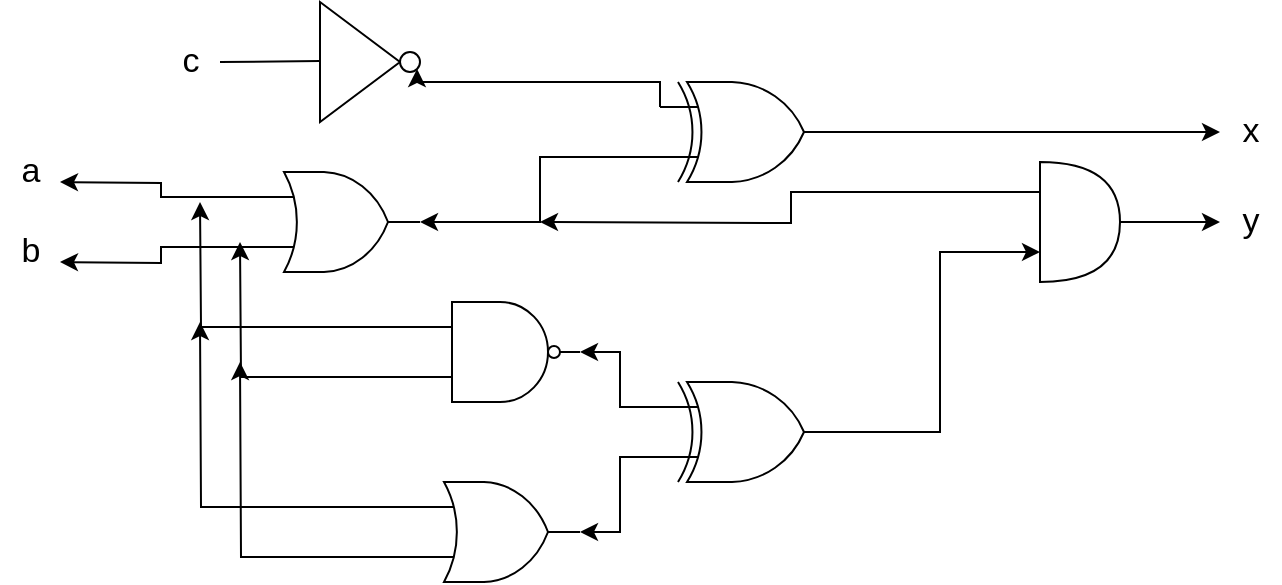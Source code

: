 <mxfile version="26.0.10">
  <diagram name="Page-1" id="-AA3TfnOUxBPUpmHMon4">
    <mxGraphModel dx="794" dy="454" grid="1" gridSize="10" guides="1" tooltips="1" connect="1" arrows="1" fold="1" page="1" pageScale="1" pageWidth="827" pageHeight="1169" math="0" shadow="0">
      <root>
        <mxCell id="0" />
        <mxCell id="1" parent="0" />
        <mxCell id="OhOHDfjduON5sDnENbkQ-1" value="" style="triangle;whiteSpace=wrap;html=1;" parent="1" vertex="1">
          <mxGeometry x="210" y="130" width="40" height="60" as="geometry" />
        </mxCell>
        <mxCell id="OhOHDfjduON5sDnENbkQ-2" value="" style="ellipse;whiteSpace=wrap;html=1;aspect=fixed;" parent="1" vertex="1">
          <mxGeometry x="270" y="155" as="geometry" />
        </mxCell>
        <mxCell id="OhOHDfjduON5sDnENbkQ-3" value="" style="endArrow=none;html=1;rounded=0;" parent="1" edge="1">
          <mxGeometry width="50" height="50" relative="1" as="geometry">
            <mxPoint x="160" y="160" as="sourcePoint" />
            <mxPoint x="210" y="159.5" as="targetPoint" />
          </mxGeometry>
        </mxCell>
        <mxCell id="mAVan46kJtkmJ_JMbjO3-8" style="edgeStyle=orthogonalEdgeStyle;rounded=0;orthogonalLoop=1;jettySize=auto;html=1;exitX=0;exitY=0.25;exitDx=0;exitDy=0;exitPerimeter=0;" edge="1" parent="1" source="OhOHDfjduON5sDnENbkQ-5">
          <mxGeometry relative="1" as="geometry">
            <mxPoint x="80" y="220" as="targetPoint" />
          </mxGeometry>
        </mxCell>
        <mxCell id="mAVan46kJtkmJ_JMbjO3-9" style="edgeStyle=orthogonalEdgeStyle;rounded=0;orthogonalLoop=1;jettySize=auto;html=1;exitX=0;exitY=0.75;exitDx=0;exitDy=0;exitPerimeter=0;" edge="1" parent="1" source="OhOHDfjduON5sDnENbkQ-5">
          <mxGeometry relative="1" as="geometry">
            <mxPoint x="80" y="260" as="targetPoint" />
          </mxGeometry>
        </mxCell>
        <mxCell id="OhOHDfjduON5sDnENbkQ-5" value="" style="verticalLabelPosition=bottom;shadow=0;dashed=0;align=center;html=1;verticalAlign=top;shape=mxgraph.electrical.logic_gates.logic_gate;operation=or;" parent="1" vertex="1">
          <mxGeometry x="180" y="215" width="80" height="50" as="geometry" />
        </mxCell>
        <mxCell id="mAVan46kJtkmJ_JMbjO3-7" style="edgeStyle=orthogonalEdgeStyle;rounded=0;orthogonalLoop=1;jettySize=auto;html=1;exitX=0;exitY=0.25;exitDx=0;exitDy=0;exitPerimeter=0;" edge="1" parent="1" source="OhOHDfjduON5sDnENbkQ-6">
          <mxGeometry relative="1" as="geometry">
            <mxPoint x="150" y="230" as="targetPoint" />
          </mxGeometry>
        </mxCell>
        <mxCell id="mAVan46kJtkmJ_JMbjO3-14" style="edgeStyle=orthogonalEdgeStyle;rounded=0;orthogonalLoop=1;jettySize=auto;html=1;exitX=0;exitY=0.75;exitDx=0;exitDy=0;exitPerimeter=0;" edge="1" parent="1" source="OhOHDfjduON5sDnENbkQ-6">
          <mxGeometry relative="1" as="geometry">
            <mxPoint x="170" y="250" as="targetPoint" />
          </mxGeometry>
        </mxCell>
        <mxCell id="OhOHDfjduON5sDnENbkQ-6" value="" style="verticalLabelPosition=bottom;shadow=0;dashed=0;align=center;html=1;verticalAlign=top;shape=mxgraph.electrical.logic_gates.logic_gate;operation=and;negating=1;negSize=0.15;" parent="1" vertex="1">
          <mxGeometry x="260" y="280" width="80" height="50" as="geometry" />
        </mxCell>
        <mxCell id="mAVan46kJtkmJ_JMbjO3-10" style="edgeStyle=orthogonalEdgeStyle;rounded=0;orthogonalLoop=1;jettySize=auto;html=1;exitX=0;exitY=0.25;exitDx=0;exitDy=0;exitPerimeter=0;" edge="1" parent="1" source="OhOHDfjduON5sDnENbkQ-7">
          <mxGeometry relative="1" as="geometry">
            <mxPoint x="150" y="290" as="targetPoint" />
          </mxGeometry>
        </mxCell>
        <mxCell id="mAVan46kJtkmJ_JMbjO3-15" style="edgeStyle=orthogonalEdgeStyle;rounded=0;orthogonalLoop=1;jettySize=auto;html=1;exitX=0;exitY=0.75;exitDx=0;exitDy=0;exitPerimeter=0;" edge="1" parent="1" source="OhOHDfjduON5sDnENbkQ-7">
          <mxGeometry relative="1" as="geometry">
            <mxPoint x="170" y="310" as="targetPoint" />
          </mxGeometry>
        </mxCell>
        <mxCell id="OhOHDfjduON5sDnENbkQ-7" value="" style="verticalLabelPosition=bottom;shadow=0;dashed=0;align=center;html=1;verticalAlign=top;shape=mxgraph.electrical.logic_gates.logic_gate;operation=or;" parent="1" vertex="1">
          <mxGeometry x="260" y="370" width="80" height="50" as="geometry" />
        </mxCell>
        <mxCell id="mAVan46kJtkmJ_JMbjO3-1" style="edgeStyle=orthogonalEdgeStyle;rounded=0;orthogonalLoop=1;jettySize=auto;html=1;exitX=1;exitY=0.5;exitDx=0;exitDy=0;exitPerimeter=0;entryX=0;entryY=0.75;entryDx=0;entryDy=0;entryPerimeter=0;" edge="1" parent="1" source="OhOHDfjduON5sDnENbkQ-8" target="OhOHDfjduON5sDnENbkQ-12">
          <mxGeometry relative="1" as="geometry">
            <mxPoint x="520" y="250" as="targetPoint" />
          </mxGeometry>
        </mxCell>
        <mxCell id="OhOHDfjduON5sDnENbkQ-8" value="" style="verticalLabelPosition=bottom;shadow=0;dashed=0;align=center;html=1;verticalAlign=top;shape=mxgraph.electrical.logic_gates.logic_gate;operation=xor;" parent="1" vertex="1">
          <mxGeometry x="380" y="320" width="90" height="50" as="geometry" />
        </mxCell>
        <mxCell id="OhOHDfjduON5sDnENbkQ-10" value="" style="ellipse;whiteSpace=wrap;html=1;aspect=fixed;" parent="1" vertex="1">
          <mxGeometry x="250" y="155" width="10" height="10" as="geometry" />
        </mxCell>
        <mxCell id="OhOHDfjduON5sDnENbkQ-13" style="edgeStyle=orthogonalEdgeStyle;rounded=0;orthogonalLoop=1;jettySize=auto;html=1;exitX=0;exitY=0.25;exitDx=0;exitDy=0;exitPerimeter=0;entryX=1;entryY=1;entryDx=0;entryDy=0;" parent="1" source="OhOHDfjduON5sDnENbkQ-11" target="OhOHDfjduON5sDnENbkQ-10" edge="1">
          <mxGeometry relative="1" as="geometry">
            <Array as="points">
              <mxPoint x="380" y="170" />
              <mxPoint x="259" y="170" />
            </Array>
          </mxGeometry>
        </mxCell>
        <mxCell id="OhOHDfjduON5sDnENbkQ-14" style="edgeStyle=orthogonalEdgeStyle;rounded=0;orthogonalLoop=1;jettySize=auto;html=1;exitX=0;exitY=0.75;exitDx=0;exitDy=0;exitPerimeter=0;" parent="1" source="OhOHDfjduON5sDnENbkQ-11" target="OhOHDfjduON5sDnENbkQ-5" edge="1">
          <mxGeometry relative="1" as="geometry" />
        </mxCell>
        <mxCell id="mAVan46kJtkmJ_JMbjO3-19" style="edgeStyle=orthogonalEdgeStyle;rounded=0;orthogonalLoop=1;jettySize=auto;html=1;exitX=1;exitY=0.5;exitDx=0;exitDy=0;exitPerimeter=0;" edge="1" parent="1" source="OhOHDfjduON5sDnENbkQ-11">
          <mxGeometry relative="1" as="geometry">
            <mxPoint x="660" y="195" as="targetPoint" />
          </mxGeometry>
        </mxCell>
        <mxCell id="OhOHDfjduON5sDnENbkQ-11" value="" style="verticalLabelPosition=bottom;shadow=0;dashed=0;align=center;html=1;verticalAlign=top;shape=mxgraph.electrical.logic_gates.logic_gate;operation=xor;" parent="1" vertex="1">
          <mxGeometry x="380" y="170" width="90" height="50" as="geometry" />
        </mxCell>
        <mxCell id="mAVan46kJtkmJ_JMbjO3-18" style="edgeStyle=orthogonalEdgeStyle;rounded=0;orthogonalLoop=1;jettySize=auto;html=1;exitX=0;exitY=0.25;exitDx=0;exitDy=0;exitPerimeter=0;" edge="1" parent="1" source="OhOHDfjduON5sDnENbkQ-12">
          <mxGeometry relative="1" as="geometry">
            <mxPoint x="320" y="240" as="targetPoint" />
          </mxGeometry>
        </mxCell>
        <mxCell id="mAVan46kJtkmJ_JMbjO3-20" style="edgeStyle=orthogonalEdgeStyle;rounded=0;orthogonalLoop=1;jettySize=auto;html=1;exitX=1;exitY=0.5;exitDx=0;exitDy=0;exitPerimeter=0;" edge="1" parent="1" source="OhOHDfjduON5sDnENbkQ-12">
          <mxGeometry relative="1" as="geometry">
            <mxPoint x="660" y="240" as="targetPoint" />
          </mxGeometry>
        </mxCell>
        <mxCell id="OhOHDfjduON5sDnENbkQ-12" value="" style="shape=or;whiteSpace=wrap;html=1;" parent="1" vertex="1">
          <mxGeometry x="570" y="210" width="40" height="60" as="geometry" />
        </mxCell>
        <mxCell id="mAVan46kJtkmJ_JMbjO3-16" style="edgeStyle=orthogonalEdgeStyle;rounded=0;orthogonalLoop=1;jettySize=auto;html=1;exitX=0;exitY=0.25;exitDx=0;exitDy=0;exitPerimeter=0;entryX=1;entryY=0.5;entryDx=0;entryDy=0;entryPerimeter=0;" edge="1" parent="1" source="OhOHDfjduON5sDnENbkQ-8" target="OhOHDfjduON5sDnENbkQ-6">
          <mxGeometry relative="1" as="geometry" />
        </mxCell>
        <mxCell id="mAVan46kJtkmJ_JMbjO3-17" style="edgeStyle=orthogonalEdgeStyle;rounded=0;orthogonalLoop=1;jettySize=auto;html=1;exitX=0;exitY=0.75;exitDx=0;exitDy=0;exitPerimeter=0;entryX=1;entryY=0.5;entryDx=0;entryDy=0;entryPerimeter=0;" edge="1" parent="1" source="OhOHDfjduON5sDnENbkQ-8" target="OhOHDfjduON5sDnENbkQ-7">
          <mxGeometry relative="1" as="geometry" />
        </mxCell>
        <mxCell id="mAVan46kJtkmJ_JMbjO3-21" value="c" style="text;html=1;align=center;verticalAlign=middle;resizable=0;points=[];autosize=1;strokeColor=none;fillColor=none;fontSize=17;" vertex="1" parent="1">
          <mxGeometry x="130" y="145" width="30" height="30" as="geometry" />
        </mxCell>
        <mxCell id="mAVan46kJtkmJ_JMbjO3-22" value="&lt;div&gt;a&lt;/div&gt;" style="text;html=1;align=center;verticalAlign=middle;resizable=0;points=[];autosize=1;strokeColor=none;fillColor=none;fontSize=17;" vertex="1" parent="1">
          <mxGeometry x="50" y="200" width="30" height="30" as="geometry" />
        </mxCell>
        <mxCell id="mAVan46kJtkmJ_JMbjO3-23" value="&lt;div&gt;b&lt;/div&gt;&lt;div&gt;&lt;br&gt;&lt;/div&gt;" style="text;html=1;align=center;verticalAlign=middle;resizable=0;points=[];autosize=1;strokeColor=none;fillColor=none;fontSize=17;" vertex="1" parent="1">
          <mxGeometry x="50" y="240" width="30" height="50" as="geometry" />
        </mxCell>
        <mxCell id="mAVan46kJtkmJ_JMbjO3-24" value="&lt;div&gt;x&lt;/div&gt;" style="text;html=1;align=center;verticalAlign=middle;resizable=0;points=[];autosize=1;strokeColor=none;fillColor=none;fontSize=17;" vertex="1" parent="1">
          <mxGeometry x="660" y="180" width="30" height="30" as="geometry" />
        </mxCell>
        <mxCell id="mAVan46kJtkmJ_JMbjO3-25" value="&lt;div&gt;y&lt;/div&gt;" style="text;html=1;align=center;verticalAlign=middle;resizable=0;points=[];autosize=1;strokeColor=none;fillColor=none;fontSize=17;" vertex="1" parent="1">
          <mxGeometry x="660" y="225" width="30" height="30" as="geometry" />
        </mxCell>
      </root>
    </mxGraphModel>
  </diagram>
</mxfile>
